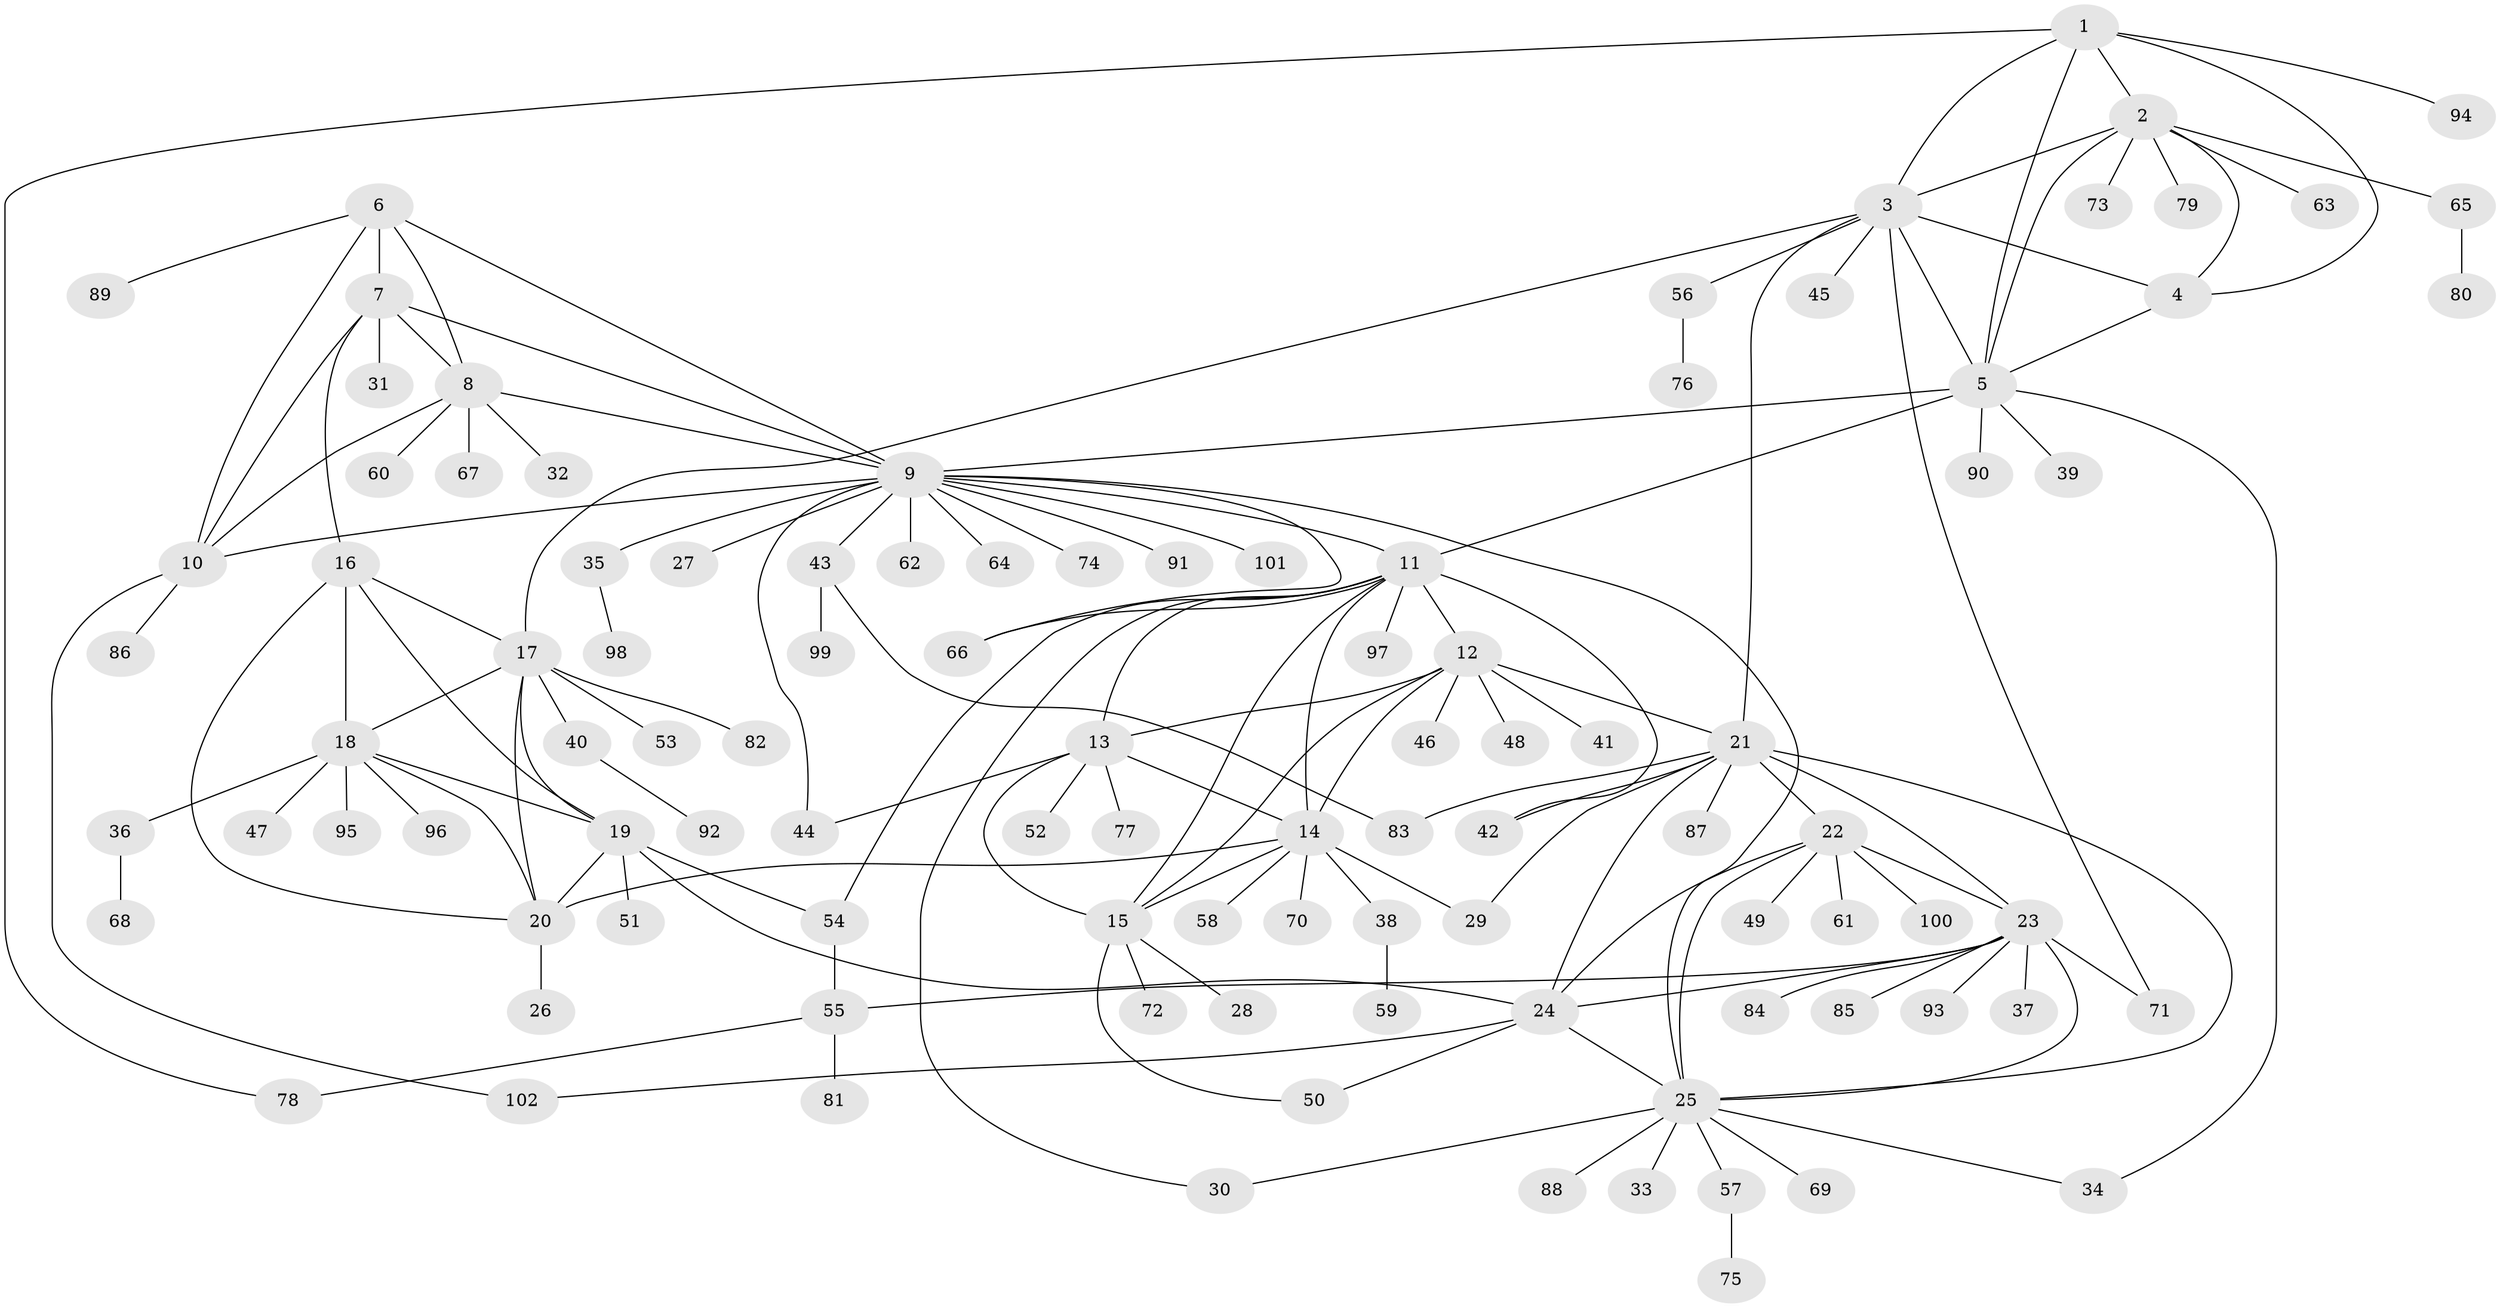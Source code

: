 // Generated by graph-tools (version 1.1) at 2025/50/03/09/25 03:50:33]
// undirected, 102 vertices, 150 edges
graph export_dot {
graph [start="1"]
  node [color=gray90,style=filled];
  1;
  2;
  3;
  4;
  5;
  6;
  7;
  8;
  9;
  10;
  11;
  12;
  13;
  14;
  15;
  16;
  17;
  18;
  19;
  20;
  21;
  22;
  23;
  24;
  25;
  26;
  27;
  28;
  29;
  30;
  31;
  32;
  33;
  34;
  35;
  36;
  37;
  38;
  39;
  40;
  41;
  42;
  43;
  44;
  45;
  46;
  47;
  48;
  49;
  50;
  51;
  52;
  53;
  54;
  55;
  56;
  57;
  58;
  59;
  60;
  61;
  62;
  63;
  64;
  65;
  66;
  67;
  68;
  69;
  70;
  71;
  72;
  73;
  74;
  75;
  76;
  77;
  78;
  79;
  80;
  81;
  82;
  83;
  84;
  85;
  86;
  87;
  88;
  89;
  90;
  91;
  92;
  93;
  94;
  95;
  96;
  97;
  98;
  99;
  100;
  101;
  102;
  1 -- 2;
  1 -- 3;
  1 -- 4;
  1 -- 5;
  1 -- 78;
  1 -- 94;
  2 -- 3;
  2 -- 4;
  2 -- 5;
  2 -- 63;
  2 -- 65;
  2 -- 73;
  2 -- 79;
  3 -- 4;
  3 -- 5;
  3 -- 17;
  3 -- 21;
  3 -- 45;
  3 -- 56;
  3 -- 71;
  4 -- 5;
  5 -- 9;
  5 -- 11;
  5 -- 34;
  5 -- 39;
  5 -- 90;
  6 -- 7;
  6 -- 8;
  6 -- 9;
  6 -- 10;
  6 -- 89;
  7 -- 8;
  7 -- 9;
  7 -- 10;
  7 -- 16;
  7 -- 31;
  8 -- 9;
  8 -- 10;
  8 -- 32;
  8 -- 60;
  8 -- 67;
  9 -- 10;
  9 -- 11;
  9 -- 25;
  9 -- 27;
  9 -- 35;
  9 -- 43;
  9 -- 44;
  9 -- 62;
  9 -- 64;
  9 -- 66;
  9 -- 74;
  9 -- 91;
  9 -- 101;
  10 -- 86;
  10 -- 102;
  11 -- 12;
  11 -- 13;
  11 -- 14;
  11 -- 15;
  11 -- 30;
  11 -- 42;
  11 -- 54;
  11 -- 66;
  11 -- 97;
  12 -- 13;
  12 -- 14;
  12 -- 15;
  12 -- 21;
  12 -- 41;
  12 -- 46;
  12 -- 48;
  13 -- 14;
  13 -- 15;
  13 -- 44;
  13 -- 52;
  13 -- 77;
  14 -- 15;
  14 -- 20;
  14 -- 29;
  14 -- 38;
  14 -- 58;
  14 -- 70;
  15 -- 28;
  15 -- 50;
  15 -- 72;
  16 -- 17;
  16 -- 18;
  16 -- 19;
  16 -- 20;
  17 -- 18;
  17 -- 19;
  17 -- 20;
  17 -- 40;
  17 -- 53;
  17 -- 82;
  18 -- 19;
  18 -- 20;
  18 -- 36;
  18 -- 47;
  18 -- 95;
  18 -- 96;
  19 -- 20;
  19 -- 24;
  19 -- 51;
  19 -- 54;
  20 -- 26;
  21 -- 22;
  21 -- 23;
  21 -- 24;
  21 -- 25;
  21 -- 29;
  21 -- 42;
  21 -- 83;
  21 -- 87;
  22 -- 23;
  22 -- 24;
  22 -- 25;
  22 -- 49;
  22 -- 61;
  22 -- 100;
  23 -- 24;
  23 -- 25;
  23 -- 37;
  23 -- 55;
  23 -- 71;
  23 -- 84;
  23 -- 85;
  23 -- 93;
  24 -- 25;
  24 -- 50;
  24 -- 102;
  25 -- 30;
  25 -- 33;
  25 -- 34;
  25 -- 57;
  25 -- 69;
  25 -- 88;
  35 -- 98;
  36 -- 68;
  38 -- 59;
  40 -- 92;
  43 -- 83;
  43 -- 99;
  54 -- 55;
  55 -- 78;
  55 -- 81;
  56 -- 76;
  57 -- 75;
  65 -- 80;
}
